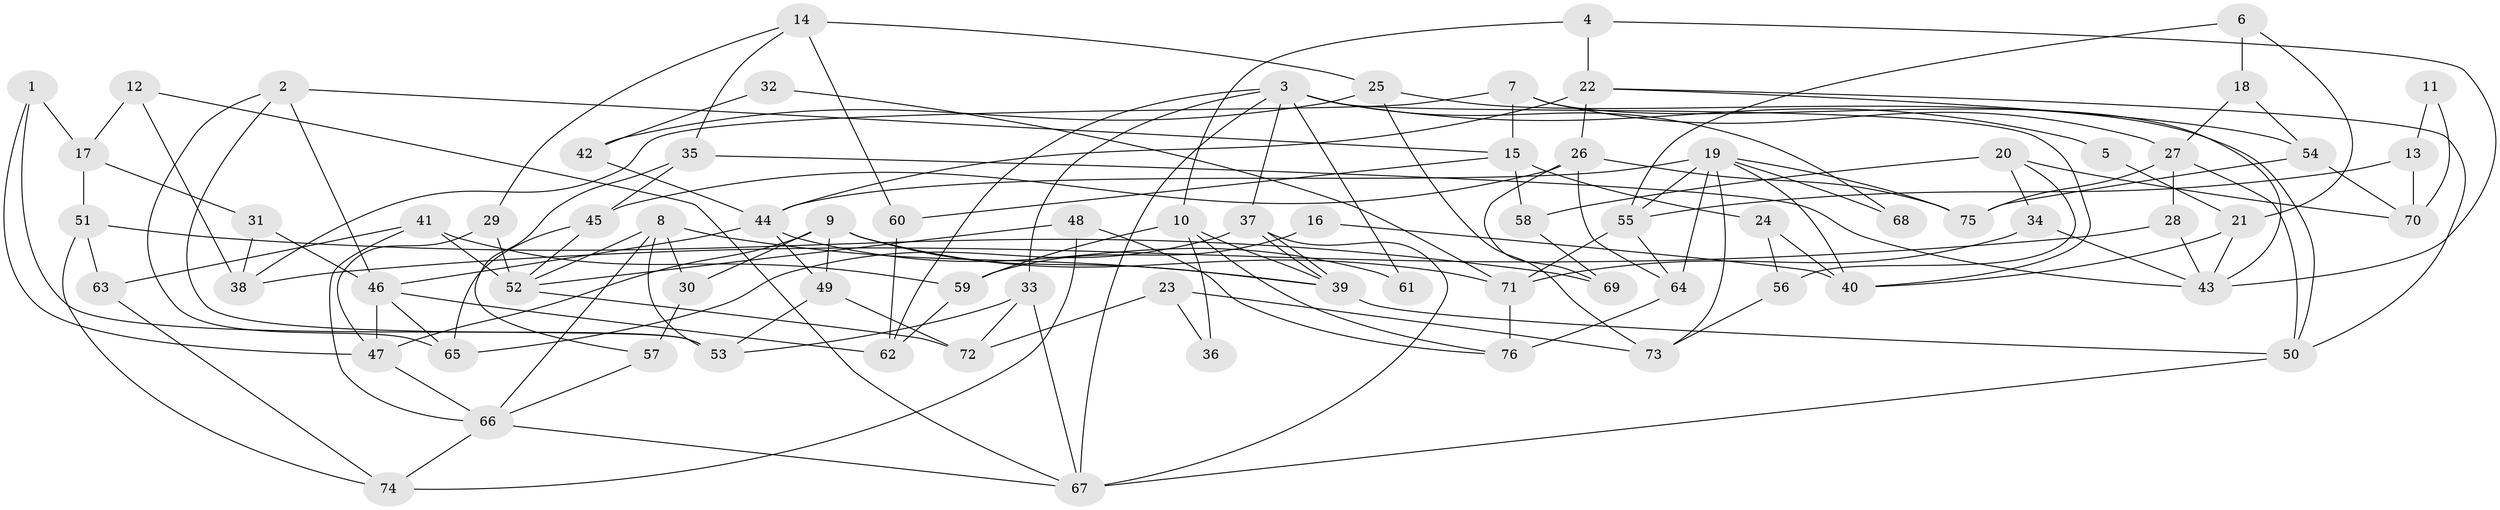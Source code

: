 // coarse degree distribution, {3: 0.24528301886792453, 7: 0.09433962264150944, 8: 0.09433962264150944, 2: 0.1320754716981132, 5: 0.1509433962264151, 6: 0.11320754716981132, 4: 0.1509433962264151, 10: 0.018867924528301886}
// Generated by graph-tools (version 1.1) at 2025/23/03/03/25 07:23:59]
// undirected, 76 vertices, 152 edges
graph export_dot {
graph [start="1"]
  node [color=gray90,style=filled];
  1;
  2;
  3;
  4;
  5;
  6;
  7;
  8;
  9;
  10;
  11;
  12;
  13;
  14;
  15;
  16;
  17;
  18;
  19;
  20;
  21;
  22;
  23;
  24;
  25;
  26;
  27;
  28;
  29;
  30;
  31;
  32;
  33;
  34;
  35;
  36;
  37;
  38;
  39;
  40;
  41;
  42;
  43;
  44;
  45;
  46;
  47;
  48;
  49;
  50;
  51;
  52;
  53;
  54;
  55;
  56;
  57;
  58;
  59;
  60;
  61;
  62;
  63;
  64;
  65;
  66;
  67;
  68;
  69;
  70;
  71;
  72;
  73;
  74;
  75;
  76;
  1 -- 53;
  1 -- 47;
  1 -- 17;
  2 -- 53;
  2 -- 65;
  2 -- 15;
  2 -- 46;
  3 -- 33;
  3 -- 67;
  3 -- 5;
  3 -- 37;
  3 -- 40;
  3 -- 61;
  3 -- 62;
  3 -- 68;
  4 -- 22;
  4 -- 43;
  4 -- 10;
  5 -- 21;
  6 -- 21;
  6 -- 55;
  6 -- 18;
  7 -- 27;
  7 -- 43;
  7 -- 15;
  7 -- 38;
  8 -- 39;
  8 -- 66;
  8 -- 30;
  8 -- 52;
  8 -- 53;
  9 -- 47;
  9 -- 71;
  9 -- 30;
  9 -- 39;
  9 -- 49;
  10 -- 39;
  10 -- 36;
  10 -- 59;
  10 -- 76;
  11 -- 13;
  11 -- 70;
  12 -- 17;
  12 -- 67;
  12 -- 38;
  13 -- 55;
  13 -- 70;
  14 -- 60;
  14 -- 29;
  14 -- 25;
  14 -- 35;
  15 -- 24;
  15 -- 58;
  15 -- 60;
  16 -- 40;
  16 -- 59;
  17 -- 31;
  17 -- 51;
  18 -- 54;
  18 -- 27;
  19 -- 44;
  19 -- 73;
  19 -- 40;
  19 -- 55;
  19 -- 64;
  19 -- 68;
  19 -- 75;
  20 -- 34;
  20 -- 58;
  20 -- 56;
  20 -- 70;
  21 -- 40;
  21 -- 43;
  22 -- 50;
  22 -- 26;
  22 -- 44;
  22 -- 54;
  23 -- 72;
  23 -- 73;
  23 -- 36;
  24 -- 40;
  24 -- 56;
  25 -- 50;
  25 -- 42;
  25 -- 73;
  26 -- 64;
  26 -- 75;
  26 -- 45;
  26 -- 69;
  27 -- 50;
  27 -- 28;
  27 -- 75;
  28 -- 38;
  28 -- 43;
  29 -- 52;
  29 -- 47;
  30 -- 57;
  31 -- 38;
  31 -- 46;
  32 -- 71;
  32 -- 42;
  33 -- 67;
  33 -- 72;
  33 -- 53;
  34 -- 43;
  34 -- 71;
  35 -- 45;
  35 -- 43;
  35 -- 57;
  37 -- 39;
  37 -- 39;
  37 -- 65;
  37 -- 67;
  39 -- 50;
  41 -- 59;
  41 -- 52;
  41 -- 63;
  41 -- 66;
  42 -- 44;
  44 -- 49;
  44 -- 46;
  44 -- 61;
  45 -- 65;
  45 -- 52;
  46 -- 47;
  46 -- 62;
  46 -- 65;
  47 -- 66;
  48 -- 74;
  48 -- 52;
  48 -- 76;
  49 -- 53;
  49 -- 72;
  50 -- 67;
  51 -- 74;
  51 -- 63;
  51 -- 69;
  52 -- 72;
  54 -- 75;
  54 -- 70;
  55 -- 64;
  55 -- 71;
  56 -- 73;
  57 -- 66;
  58 -- 69;
  59 -- 62;
  60 -- 62;
  63 -- 74;
  64 -- 76;
  66 -- 67;
  66 -- 74;
  71 -- 76;
}
